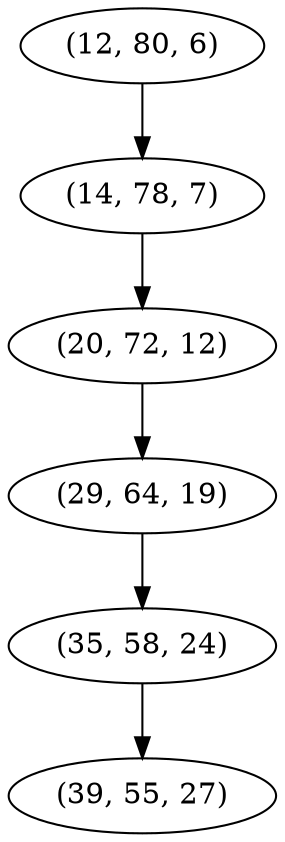 digraph tree {
    "(12, 80, 6)";
    "(14, 78, 7)";
    "(20, 72, 12)";
    "(29, 64, 19)";
    "(35, 58, 24)";
    "(39, 55, 27)";
    "(12, 80, 6)" -> "(14, 78, 7)";
    "(14, 78, 7)" -> "(20, 72, 12)";
    "(20, 72, 12)" -> "(29, 64, 19)";
    "(29, 64, 19)" -> "(35, 58, 24)";
    "(35, 58, 24)" -> "(39, 55, 27)";
}

